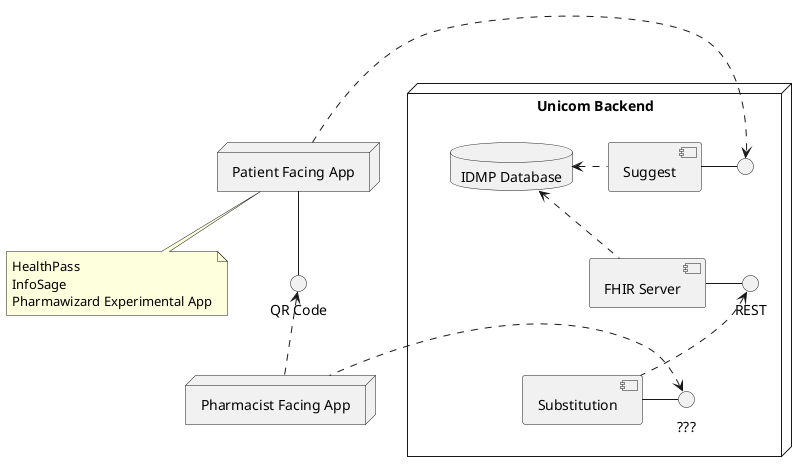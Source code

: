 @startuml

node "Unicom Backend" as unicomBackend {
    together {
        interface " " as suggestInt
        component "Suggest" as suggest
        suggest - suggestInt

        interface REST
        component "FHIR Server" as fhir
        fhir - REST
    }

    together {
        component "Substitution" as substitution
        interface "???" as substitutionInt
        substitution - substitutionInt
    }

    database "IDMP Database" as idmpdb

    idmpdb <.r. fhir
    idmpdb <.r. suggest
    suggest -[hidden]- fhir
    REST <.. substitution
}

together {
    node "Patient Facing App" as patientApp {
    }
    interface "QR Code" as qrCode
    patientApp -- qrCode
    suggestInt <.l. patientApp

    note top of patientApp {
        HealthPass
        InfoSage
        Pharmawizard Experimental App
    }
}

together {
    node "Pharmacist Facing App" as pharmacistApp
    qrCode <.. pharmacistApp
    substitutionInt <. pharmacistApp
}

unicomBackend -[hidden] patientApp

@enduml
